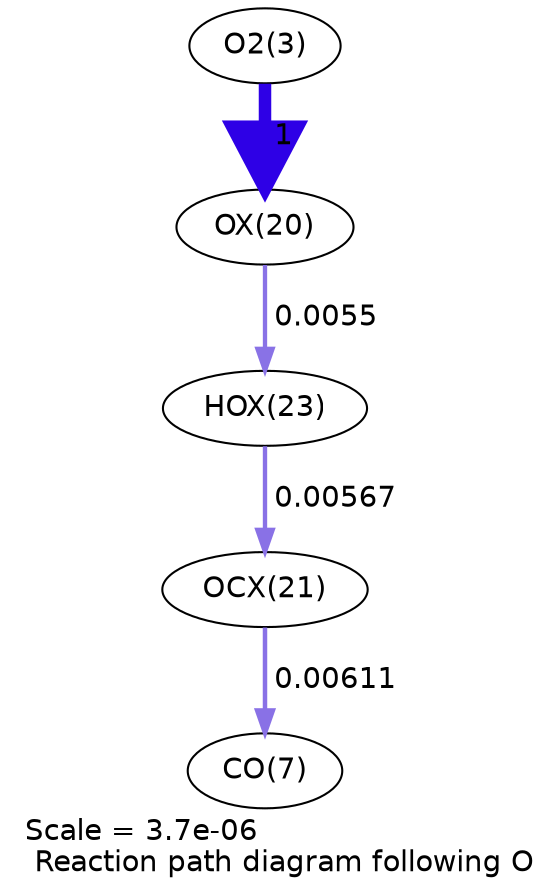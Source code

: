 digraph reaction_paths {
center=1;
s5 -> s26[fontname="Helvetica", penwidth=6, arrowsize=3, color="0.7, 1.5, 0.9"
, label=" 1"];
s26 -> s29[fontname="Helvetica", penwidth=2.07, arrowsize=1.04, color="0.7, 0.505, 0.9"
, label=" 0.0055"];
s29 -> s27[fontname="Helvetica", penwidth=2.09, arrowsize=1.05, color="0.7, 0.506, 0.9"
, label=" 0.00567"];
s27 -> s9[fontname="Helvetica", penwidth=2.15, arrowsize=1.08, color="0.7, 0.506, 0.9"
, label=" 0.00611"];
s5 [ fontname="Helvetica", label="O2(3)"];
s9 [ fontname="Helvetica", label="CO(7)"];
s26 [ fontname="Helvetica", label="OX(20)"];
s27 [ fontname="Helvetica", label="OCX(21)"];
s29 [ fontname="Helvetica", label="HOX(23)"];
 label = "Scale = 3.7e-06\l Reaction path diagram following O";
 fontname = "Helvetica";
}

